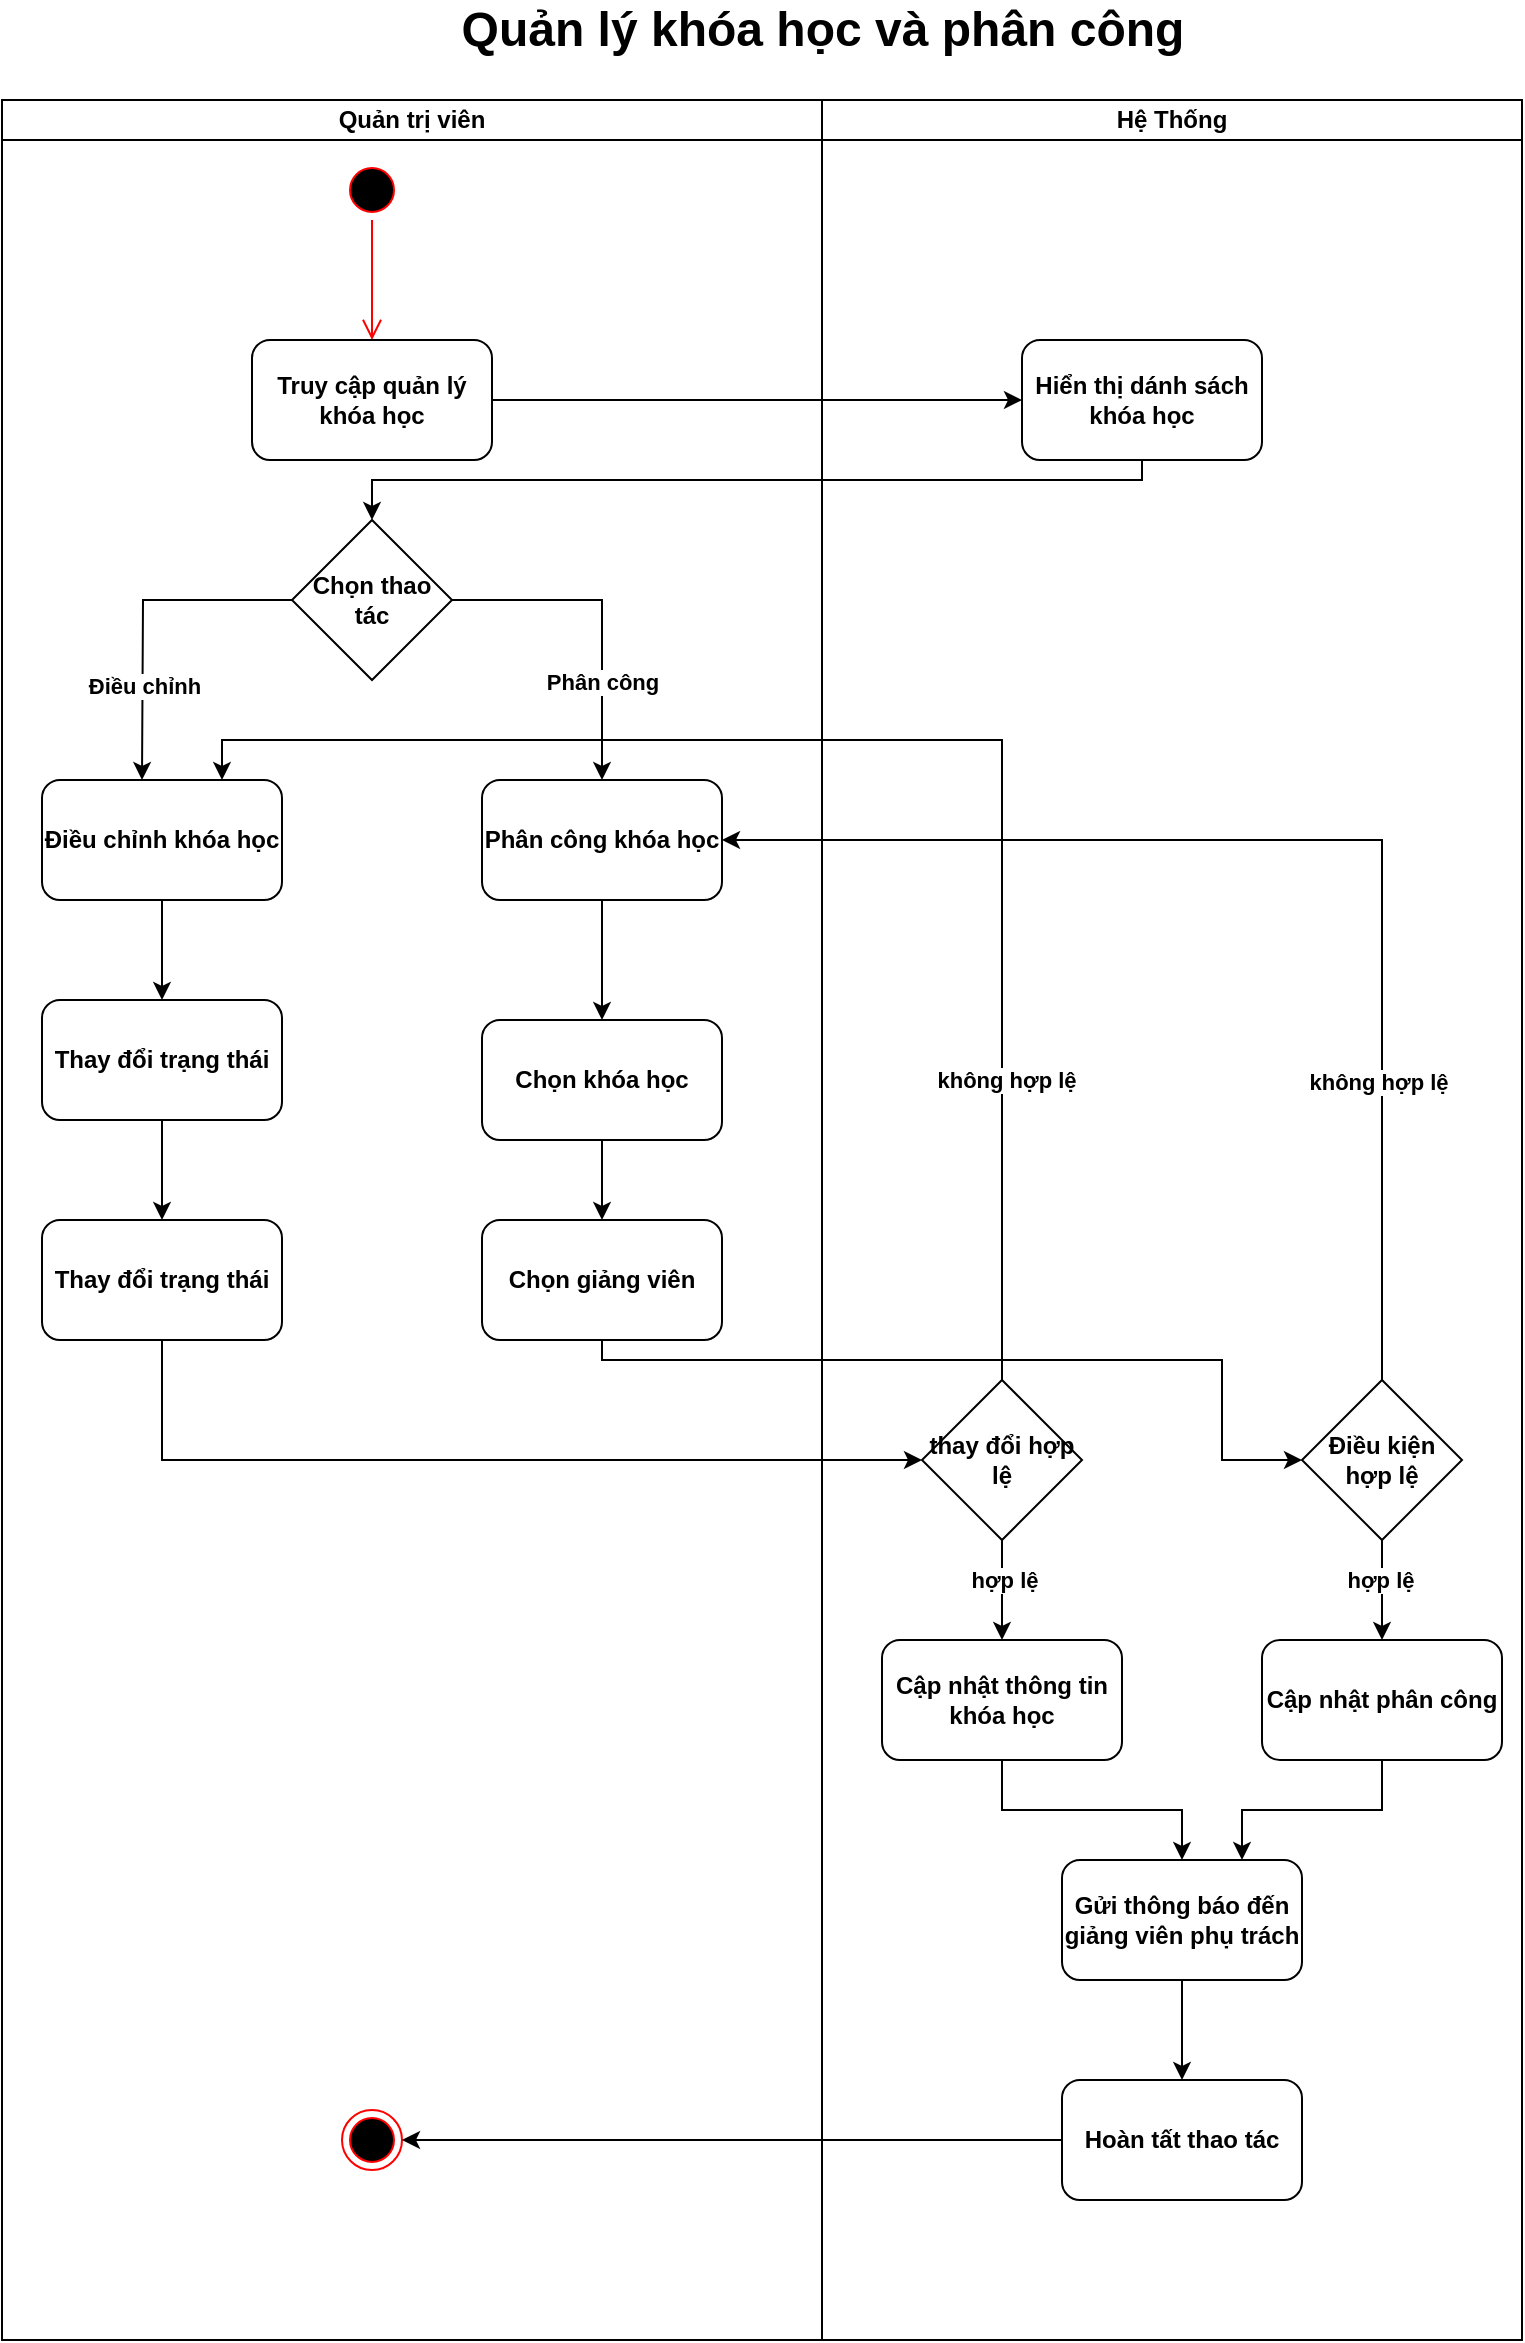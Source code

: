 <mxfile version="27.0.3">
  <diagram name="Page-1" id="Vv1xz3YsKrMLK1LLcfg-">
    <mxGraphModel dx="1668" dy="934" grid="1" gridSize="10" guides="1" tooltips="1" connect="1" arrows="1" fold="1" page="1" pageScale="1" pageWidth="850" pageHeight="1100" math="0" shadow="0">
      <root>
        <mxCell id="0" />
        <mxCell id="1" parent="0" />
        <mxCell id="OzRGJdVaTCuWdqhl4lz_-1" value="Quản trị viên" style="swimlane;startSize=20;whiteSpace=wrap;html=1;fontStyle=1" parent="1" vertex="1">
          <mxGeometry x="60" y="150" width="410" height="1120" as="geometry" />
        </mxCell>
        <mxCell id="OzRGJdVaTCuWdqhl4lz_-2" value="" style="ellipse;html=1;shape=startState;fillColor=#000000;strokeColor=#ff0000;fontStyle=1" parent="OzRGJdVaTCuWdqhl4lz_-1" vertex="1">
          <mxGeometry x="170" y="30" width="30" height="30" as="geometry" />
        </mxCell>
        <mxCell id="OzRGJdVaTCuWdqhl4lz_-3" value="" style="edgeStyle=orthogonalEdgeStyle;html=1;verticalAlign=bottom;endArrow=open;endSize=8;strokeColor=#ff0000;rounded=0;fontStyle=1" parent="OzRGJdVaTCuWdqhl4lz_-1" source="OzRGJdVaTCuWdqhl4lz_-2" edge="1">
          <mxGeometry relative="1" as="geometry">
            <mxPoint x="185" y="120" as="targetPoint" />
          </mxGeometry>
        </mxCell>
        <mxCell id="OzRGJdVaTCuWdqhl4lz_-52" style="edgeStyle=orthogonalEdgeStyle;rounded=0;orthogonalLoop=1;jettySize=auto;html=1;fontStyle=1" parent="OzRGJdVaTCuWdqhl4lz_-1" source="OzRGJdVaTCuWdqhl4lz_-48" edge="1">
          <mxGeometry relative="1" as="geometry">
            <mxPoint x="70" y="340" as="targetPoint" />
          </mxGeometry>
        </mxCell>
        <mxCell id="OzRGJdVaTCuWdqhl4lz_-56" value="Điều chỉnh" style="edgeLabel;html=1;align=center;verticalAlign=middle;resizable=0;points=[];fontStyle=1" parent="OzRGJdVaTCuWdqhl4lz_-52" vertex="1" connectable="0">
          <mxGeometry x="0.426" relative="1" as="geometry">
            <mxPoint as="offset" />
          </mxGeometry>
        </mxCell>
        <mxCell id="OzRGJdVaTCuWdqhl4lz_-55" style="edgeStyle=orthogonalEdgeStyle;rounded=0;orthogonalLoop=1;jettySize=auto;html=1;entryX=0.5;entryY=0;entryDx=0;entryDy=0;fontStyle=1" parent="OzRGJdVaTCuWdqhl4lz_-1" source="OzRGJdVaTCuWdqhl4lz_-48" target="OzRGJdVaTCuWdqhl4lz_-53" edge="1">
          <mxGeometry relative="1" as="geometry" />
        </mxCell>
        <mxCell id="OzRGJdVaTCuWdqhl4lz_-57" value="Phân công" style="edgeLabel;html=1;align=center;verticalAlign=middle;resizable=0;points=[];fontStyle=1" parent="OzRGJdVaTCuWdqhl4lz_-55" vertex="1" connectable="0">
          <mxGeometry x="0.406" relative="1" as="geometry">
            <mxPoint as="offset" />
          </mxGeometry>
        </mxCell>
        <mxCell id="OzRGJdVaTCuWdqhl4lz_-48" value="Chọn thao tác" style="rhombus;whiteSpace=wrap;html=1;fontStyle=1" parent="OzRGJdVaTCuWdqhl4lz_-1" vertex="1">
          <mxGeometry x="145" y="210" width="80" height="80" as="geometry" />
        </mxCell>
        <mxCell id="OzRGJdVaTCuWdqhl4lz_-68" style="edgeStyle=orthogonalEdgeStyle;rounded=0;orthogonalLoop=1;jettySize=auto;html=1;fontStyle=1" parent="OzRGJdVaTCuWdqhl4lz_-1" source="OzRGJdVaTCuWdqhl4lz_-53" target="OzRGJdVaTCuWdqhl4lz_-67" edge="1">
          <mxGeometry relative="1" as="geometry" />
        </mxCell>
        <mxCell id="OzRGJdVaTCuWdqhl4lz_-53" value="Phân công khóa học" style="rounded=1;whiteSpace=wrap;html=1;fontStyle=1" parent="OzRGJdVaTCuWdqhl4lz_-1" vertex="1">
          <mxGeometry x="240" y="340" width="120" height="60" as="geometry" />
        </mxCell>
        <mxCell id="OzRGJdVaTCuWdqhl4lz_-76" style="edgeStyle=orthogonalEdgeStyle;rounded=0;orthogonalLoop=1;jettySize=auto;html=1;fontStyle=1" parent="OzRGJdVaTCuWdqhl4lz_-1" source="OzRGJdVaTCuWdqhl4lz_-60" target="OzRGJdVaTCuWdqhl4lz_-75" edge="1">
          <mxGeometry relative="1" as="geometry" />
        </mxCell>
        <mxCell id="OzRGJdVaTCuWdqhl4lz_-60" value="Thay đổi trạng thái" style="rounded=1;whiteSpace=wrap;html=1;fontStyle=1" parent="OzRGJdVaTCuWdqhl4lz_-1" vertex="1">
          <mxGeometry x="20" y="450" width="120" height="60" as="geometry" />
        </mxCell>
        <mxCell id="OzRGJdVaTCuWdqhl4lz_-66" style="edgeStyle=orthogonalEdgeStyle;rounded=0;orthogonalLoop=1;jettySize=auto;html=1;fontStyle=1" parent="OzRGJdVaTCuWdqhl4lz_-1" source="OzRGJdVaTCuWdqhl4lz_-65" target="OzRGJdVaTCuWdqhl4lz_-60" edge="1">
          <mxGeometry relative="1" as="geometry" />
        </mxCell>
        <mxCell id="OzRGJdVaTCuWdqhl4lz_-65" value="Điều chỉnh khóa học" style="rounded=1;whiteSpace=wrap;html=1;fontStyle=1" parent="OzRGJdVaTCuWdqhl4lz_-1" vertex="1">
          <mxGeometry x="20" y="340" width="120" height="60" as="geometry" />
        </mxCell>
        <mxCell id="OzRGJdVaTCuWdqhl4lz_-70" style="edgeStyle=orthogonalEdgeStyle;rounded=0;orthogonalLoop=1;jettySize=auto;html=1;fontStyle=1" parent="OzRGJdVaTCuWdqhl4lz_-1" source="OzRGJdVaTCuWdqhl4lz_-67" target="OzRGJdVaTCuWdqhl4lz_-69" edge="1">
          <mxGeometry relative="1" as="geometry" />
        </mxCell>
        <mxCell id="OzRGJdVaTCuWdqhl4lz_-67" value="Chọn khóa học" style="rounded=1;whiteSpace=wrap;html=1;fontStyle=1" parent="OzRGJdVaTCuWdqhl4lz_-1" vertex="1">
          <mxGeometry x="240" y="460" width="120" height="60" as="geometry" />
        </mxCell>
        <mxCell id="OzRGJdVaTCuWdqhl4lz_-69" value="Chọn giảng viên" style="rounded=1;whiteSpace=wrap;html=1;fontStyle=1" parent="OzRGJdVaTCuWdqhl4lz_-1" vertex="1">
          <mxGeometry x="240" y="560" width="120" height="60" as="geometry" />
        </mxCell>
        <mxCell id="OzRGJdVaTCuWdqhl4lz_-75" value="Thay đổi trạng thái" style="rounded=1;whiteSpace=wrap;html=1;fontStyle=1" parent="OzRGJdVaTCuWdqhl4lz_-1" vertex="1">
          <mxGeometry x="20" y="560" width="120" height="60" as="geometry" />
        </mxCell>
        <mxCell id="JAl2XJkfNyjqwDOLrI0B-16" value="" style="ellipse;html=1;shape=endState;fillColor=#000000;strokeColor=#ff0000;fontStyle=1" parent="OzRGJdVaTCuWdqhl4lz_-1" vertex="1">
          <mxGeometry x="170" y="1005" width="30" height="30" as="geometry" />
        </mxCell>
        <mxCell id="OzRGJdVaTCuWdqhl4lz_-20" value="Hệ Thống" style="swimlane;startSize=20;whiteSpace=wrap;html=1;fontStyle=1" parent="1" vertex="1">
          <mxGeometry x="470" y="150" width="350" height="1120" as="geometry" />
        </mxCell>
        <mxCell id="OzRGJdVaTCuWdqhl4lz_-46" value="Hiển thị dánh sách khóa học" style="rounded=1;whiteSpace=wrap;html=1;fontStyle=1" parent="OzRGJdVaTCuWdqhl4lz_-20" vertex="1">
          <mxGeometry x="100" y="120" width="120" height="60" as="geometry" />
        </mxCell>
        <mxCell id="JAl2XJkfNyjqwDOLrI0B-9" style="edgeStyle=orthogonalEdgeStyle;rounded=0;orthogonalLoop=1;jettySize=auto;html=1;entryX=0.5;entryY=0;entryDx=0;entryDy=0;fontStyle=1" parent="OzRGJdVaTCuWdqhl4lz_-20" source="OzRGJdVaTCuWdqhl4lz_-71" target="JAl2XJkfNyjqwDOLrI0B-7" edge="1">
          <mxGeometry relative="1" as="geometry" />
        </mxCell>
        <mxCell id="JAl2XJkfNyjqwDOLrI0B-10" value="hợp lệ" style="edgeLabel;html=1;align=center;verticalAlign=middle;resizable=0;points=[];fontStyle=1" parent="JAl2XJkfNyjqwDOLrI0B-9" vertex="1" connectable="0">
          <mxGeometry x="-0.227" y="-1" relative="1" as="geometry">
            <mxPoint as="offset" />
          </mxGeometry>
        </mxCell>
        <mxCell id="OzRGJdVaTCuWdqhl4lz_-71" value="Điều kiện hợp lệ" style="rhombus;whiteSpace=wrap;html=1;fontStyle=1" parent="OzRGJdVaTCuWdqhl4lz_-20" vertex="1">
          <mxGeometry x="240" y="640" width="80" height="80" as="geometry" />
        </mxCell>
        <mxCell id="JAl2XJkfNyjqwDOLrI0B-5" style="edgeStyle=orthogonalEdgeStyle;rounded=0;orthogonalLoop=1;jettySize=auto;html=1;entryX=0.5;entryY=0;entryDx=0;entryDy=0;fontStyle=1" parent="OzRGJdVaTCuWdqhl4lz_-20" source="OzRGJdVaTCuWdqhl4lz_-77" target="JAl2XJkfNyjqwDOLrI0B-4" edge="1">
          <mxGeometry relative="1" as="geometry" />
        </mxCell>
        <mxCell id="JAl2XJkfNyjqwDOLrI0B-6" value="hợp lệ" style="edgeLabel;html=1;align=center;verticalAlign=middle;resizable=0;points=[];fontStyle=1" parent="JAl2XJkfNyjqwDOLrI0B-5" vertex="1" connectable="0">
          <mxGeometry x="-0.2" y="1" relative="1" as="geometry">
            <mxPoint as="offset" />
          </mxGeometry>
        </mxCell>
        <mxCell id="OzRGJdVaTCuWdqhl4lz_-77" value="thay đổi hợp lệ" style="rhombus;whiteSpace=wrap;html=1;fontStyle=1" parent="OzRGJdVaTCuWdqhl4lz_-20" vertex="1">
          <mxGeometry x="50" y="640" width="80" height="80" as="geometry" />
        </mxCell>
        <mxCell id="JAl2XJkfNyjqwDOLrI0B-12" style="edgeStyle=orthogonalEdgeStyle;rounded=0;orthogonalLoop=1;jettySize=auto;html=1;fontStyle=1" parent="OzRGJdVaTCuWdqhl4lz_-20" source="JAl2XJkfNyjqwDOLrI0B-4" target="JAl2XJkfNyjqwDOLrI0B-11" edge="1">
          <mxGeometry relative="1" as="geometry" />
        </mxCell>
        <mxCell id="JAl2XJkfNyjqwDOLrI0B-4" value="Cập nhật thông tin khóa học" style="rounded=1;whiteSpace=wrap;html=1;fontStyle=1" parent="OzRGJdVaTCuWdqhl4lz_-20" vertex="1">
          <mxGeometry x="30" y="770" width="120" height="60" as="geometry" />
        </mxCell>
        <mxCell id="JAl2XJkfNyjqwDOLrI0B-13" style="edgeStyle=orthogonalEdgeStyle;rounded=0;orthogonalLoop=1;jettySize=auto;html=1;entryX=0.75;entryY=0;entryDx=0;entryDy=0;fontStyle=1" parent="OzRGJdVaTCuWdqhl4lz_-20" source="JAl2XJkfNyjqwDOLrI0B-7" target="JAl2XJkfNyjqwDOLrI0B-11" edge="1">
          <mxGeometry relative="1" as="geometry" />
        </mxCell>
        <mxCell id="JAl2XJkfNyjqwDOLrI0B-7" value="Cập nhật phân công" style="rounded=1;whiteSpace=wrap;html=1;fontStyle=1" parent="OzRGJdVaTCuWdqhl4lz_-20" vertex="1">
          <mxGeometry x="220" y="770" width="120" height="60" as="geometry" />
        </mxCell>
        <mxCell id="JAl2XJkfNyjqwDOLrI0B-15" style="edgeStyle=orthogonalEdgeStyle;rounded=0;orthogonalLoop=1;jettySize=auto;html=1;fontStyle=1" parent="OzRGJdVaTCuWdqhl4lz_-20" source="JAl2XJkfNyjqwDOLrI0B-11" target="JAl2XJkfNyjqwDOLrI0B-14" edge="1">
          <mxGeometry relative="1" as="geometry" />
        </mxCell>
        <mxCell id="JAl2XJkfNyjqwDOLrI0B-11" value="Gửi thông báo đến giảng viên phụ trách" style="rounded=1;whiteSpace=wrap;html=1;fontStyle=1" parent="OzRGJdVaTCuWdqhl4lz_-20" vertex="1">
          <mxGeometry x="120" y="880" width="120" height="60" as="geometry" />
        </mxCell>
        <mxCell id="JAl2XJkfNyjqwDOLrI0B-14" value="Hoàn tất thao tác" style="rounded=1;whiteSpace=wrap;html=1;fontStyle=1" parent="OzRGJdVaTCuWdqhl4lz_-20" vertex="1">
          <mxGeometry x="120" y="990" width="120" height="60" as="geometry" />
        </mxCell>
        <mxCell id="OzRGJdVaTCuWdqhl4lz_-32" value="&lt;span style=&quot;font-size: 24px;&quot;&gt;Quản lý khóa học và phân công&lt;/span&gt;" style="text;html=1;align=center;verticalAlign=middle;whiteSpace=wrap;rounded=0;fontStyle=1" parent="1" vertex="1">
          <mxGeometry x="200" y="100" width="541" height="30" as="geometry" />
        </mxCell>
        <mxCell id="OzRGJdVaTCuWdqhl4lz_-47" style="edgeStyle=orthogonalEdgeStyle;rounded=0;orthogonalLoop=1;jettySize=auto;html=1;entryX=0;entryY=0.5;entryDx=0;entryDy=0;fontStyle=1" parent="1" source="OzRGJdVaTCuWdqhl4lz_-34" target="OzRGJdVaTCuWdqhl4lz_-46" edge="1">
          <mxGeometry relative="1" as="geometry" />
        </mxCell>
        <mxCell id="OzRGJdVaTCuWdqhl4lz_-34" value="Truy cập quản lý khóa học" style="rounded=1;whiteSpace=wrap;html=1;fontStyle=1" parent="1" vertex="1">
          <mxGeometry x="185" y="270" width="120" height="60" as="geometry" />
        </mxCell>
        <mxCell id="OzRGJdVaTCuWdqhl4lz_-49" style="edgeStyle=orthogonalEdgeStyle;rounded=0;orthogonalLoop=1;jettySize=auto;html=1;entryX=0.5;entryY=0;entryDx=0;entryDy=0;fontStyle=1" parent="1" source="OzRGJdVaTCuWdqhl4lz_-46" target="OzRGJdVaTCuWdqhl4lz_-48" edge="1">
          <mxGeometry relative="1" as="geometry">
            <Array as="points">
              <mxPoint x="630" y="340" />
              <mxPoint x="245" y="340" />
            </Array>
          </mxGeometry>
        </mxCell>
        <mxCell id="OzRGJdVaTCuWdqhl4lz_-72" style="edgeStyle=orthogonalEdgeStyle;rounded=0;orthogonalLoop=1;jettySize=auto;html=1;entryX=0;entryY=0.5;entryDx=0;entryDy=0;fontStyle=1" parent="1" source="OzRGJdVaTCuWdqhl4lz_-69" target="OzRGJdVaTCuWdqhl4lz_-71" edge="1">
          <mxGeometry relative="1" as="geometry">
            <Array as="points">
              <mxPoint x="360" y="780" />
              <mxPoint x="670" y="780" />
              <mxPoint x="670" y="830" />
            </Array>
          </mxGeometry>
        </mxCell>
        <mxCell id="OzRGJdVaTCuWdqhl4lz_-73" style="edgeStyle=orthogonalEdgeStyle;rounded=0;orthogonalLoop=1;jettySize=auto;html=1;entryX=1;entryY=0.5;entryDx=0;entryDy=0;fontStyle=1" parent="1" source="OzRGJdVaTCuWdqhl4lz_-71" target="OzRGJdVaTCuWdqhl4lz_-53" edge="1">
          <mxGeometry relative="1" as="geometry">
            <Array as="points">
              <mxPoint x="750" y="520" />
            </Array>
          </mxGeometry>
        </mxCell>
        <mxCell id="OzRGJdVaTCuWdqhl4lz_-74" value="không hợp lệ" style="edgeLabel;html=1;align=center;verticalAlign=middle;resizable=0;points=[];fontStyle=1" parent="OzRGJdVaTCuWdqhl4lz_-73" vertex="1" connectable="0">
          <mxGeometry x="-0.501" y="2" relative="1" as="geometry">
            <mxPoint as="offset" />
          </mxGeometry>
        </mxCell>
        <mxCell id="JAl2XJkfNyjqwDOLrI0B-1" style="edgeStyle=orthogonalEdgeStyle;rounded=0;orthogonalLoop=1;jettySize=auto;html=1;entryX=0;entryY=0.5;entryDx=0;entryDy=0;fontStyle=1" parent="1" source="OzRGJdVaTCuWdqhl4lz_-75" target="OzRGJdVaTCuWdqhl4lz_-77" edge="1">
          <mxGeometry relative="1" as="geometry">
            <Array as="points">
              <mxPoint x="140" y="830" />
            </Array>
          </mxGeometry>
        </mxCell>
        <mxCell id="JAl2XJkfNyjqwDOLrI0B-2" style="edgeStyle=orthogonalEdgeStyle;rounded=0;orthogonalLoop=1;jettySize=auto;html=1;entryX=0.75;entryY=0;entryDx=0;entryDy=0;fontStyle=1" parent="1" source="OzRGJdVaTCuWdqhl4lz_-77" target="OzRGJdVaTCuWdqhl4lz_-65" edge="1">
          <mxGeometry relative="1" as="geometry">
            <Array as="points">
              <mxPoint x="560" y="470" />
              <mxPoint x="170" y="470" />
            </Array>
          </mxGeometry>
        </mxCell>
        <mxCell id="JAl2XJkfNyjqwDOLrI0B-3" value="không hợp lệ" style="edgeLabel;html=1;align=center;verticalAlign=middle;resizable=0;points=[];fontStyle=1" parent="JAl2XJkfNyjqwDOLrI0B-2" vertex="1" connectable="0">
          <mxGeometry x="-0.589" y="-2" relative="1" as="geometry">
            <mxPoint as="offset" />
          </mxGeometry>
        </mxCell>
        <mxCell id="JAl2XJkfNyjqwDOLrI0B-17" style="edgeStyle=orthogonalEdgeStyle;rounded=0;orthogonalLoop=1;jettySize=auto;html=1;entryX=1;entryY=0.5;entryDx=0;entryDy=0;fontStyle=1" parent="1" source="JAl2XJkfNyjqwDOLrI0B-14" target="JAl2XJkfNyjqwDOLrI0B-16" edge="1">
          <mxGeometry relative="1" as="geometry" />
        </mxCell>
      </root>
    </mxGraphModel>
  </diagram>
</mxfile>
